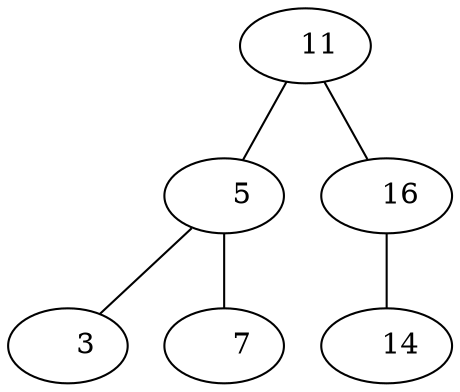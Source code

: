 graph{
     3 [label="   11"];
     3 --     4;
     3 --     2;
     4 [label="    5"];
     4 --     1;
     4 --     6;
     1 [label="    3"];
     6 [label="    7"];
     2 [label="   16"];
     2 --     5;
     5 [label="   14"];
}

